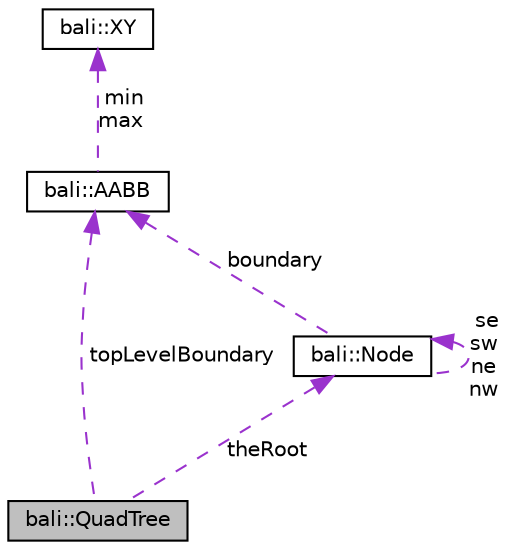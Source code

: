 digraph "bali::QuadTree"
{
  edge [fontname="Helvetica",fontsize="10",labelfontname="Helvetica",labelfontsize="10"];
  node [fontname="Helvetica",fontsize="10",shape=record];
  Node1 [label="bali::QuadTree",height=0.2,width=0.4,color="black", fillcolor="grey75", style="filled" fontcolor="black"];
  Node2 -> Node1 [dir="back",color="darkorchid3",fontsize="10",style="dashed",label=" theRoot" ,fontname="Helvetica"];
  Node2 [label="bali::Node",height=0.2,width=0.4,color="black", fillcolor="white", style="filled",URL="$classbali_1_1_node.html"];
  Node2 -> Node2 [dir="back",color="darkorchid3",fontsize="10",style="dashed",label=" se\nsw\nne\nnw" ,fontname="Helvetica"];
  Node3 -> Node2 [dir="back",color="darkorchid3",fontsize="10",style="dashed",label=" boundary" ,fontname="Helvetica"];
  Node3 [label="bali::AABB",height=0.2,width=0.4,color="black", fillcolor="white", style="filled",URL="$classbali_1_1_a_a_b_b.html"];
  Node4 -> Node3 [dir="back",color="darkorchid3",fontsize="10",style="dashed",label=" min\nmax" ,fontname="Helvetica"];
  Node4 [label="bali::XY",height=0.2,width=0.4,color="black", fillcolor="white", style="filled",URL="$classbali_1_1_x_y.html"];
  Node3 -> Node1 [dir="back",color="darkorchid3",fontsize="10",style="dashed",label=" topLevelBoundary" ,fontname="Helvetica"];
}
